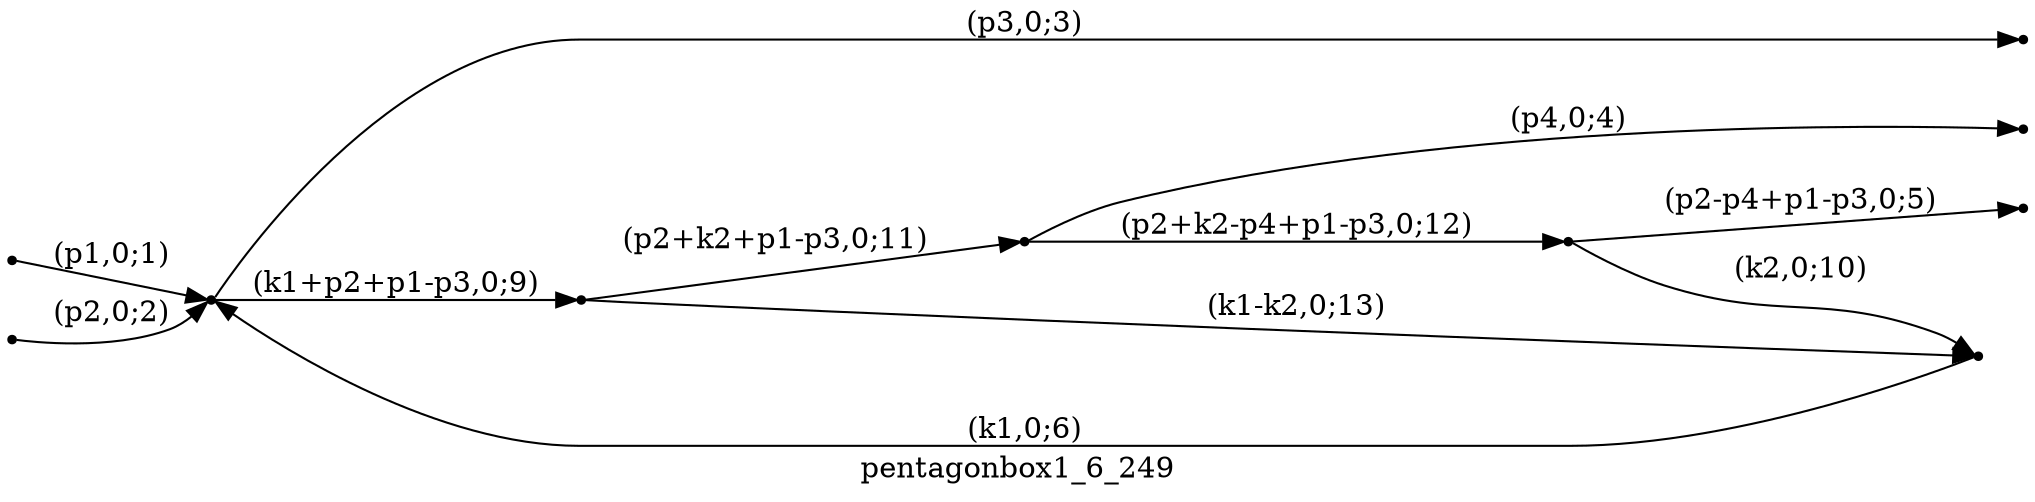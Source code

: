 digraph pentagonbox1_6_249 {
  label="pentagonbox1_6_249";
  rankdir="LR";
  subgraph edges {
    -1 -> 2 [label="(p1,0;1)"];
    -2 -> 2 [label="(p2,0;2)"];
    2 -> -3 [label="(p3,0;3)"];
    4 -> -4 [label="(p4,0;4)"];
    3 -> -5 [label="(p2-p4+p1-p3,0;5)"];
    5 -> 2 [label="(k1,0;6)"];
    2 -> 1 [label="(k1+p2+p1-p3,0;9)"];
    3 -> 5 [label="(k2,0;10)"];
    1 -> 4 [label="(p2+k2+p1-p3,0;11)"];
    4 -> 3 [label="(p2+k2-p4+p1-p3,0;12)"];
    1 -> 5 [label="(k1-k2,0;13)"];
  }
  subgraph incoming { rank="source"; -1; -2; }
  subgraph outgoing { rank="sink"; -3; -4; -5; }
-5 [shape=point];
-4 [shape=point];
-3 [shape=point];
-2 [shape=point];
-1 [shape=point];
1 [shape=point];
2 [shape=point];
3 [shape=point];
4 [shape=point];
5 [shape=point];
}

